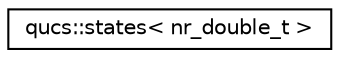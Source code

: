 digraph G
{
  edge [fontname="Helvetica",fontsize="10",labelfontname="Helvetica",labelfontsize="10"];
  node [fontname="Helvetica",fontsize="10",shape=record];
  rankdir="LR";
  Node1 [label="qucs::states\< nr_double_t \>",height=0.2,width=0.4,color="black", fillcolor="white", style="filled",URL="$classqucs_1_1states.html"];
}
